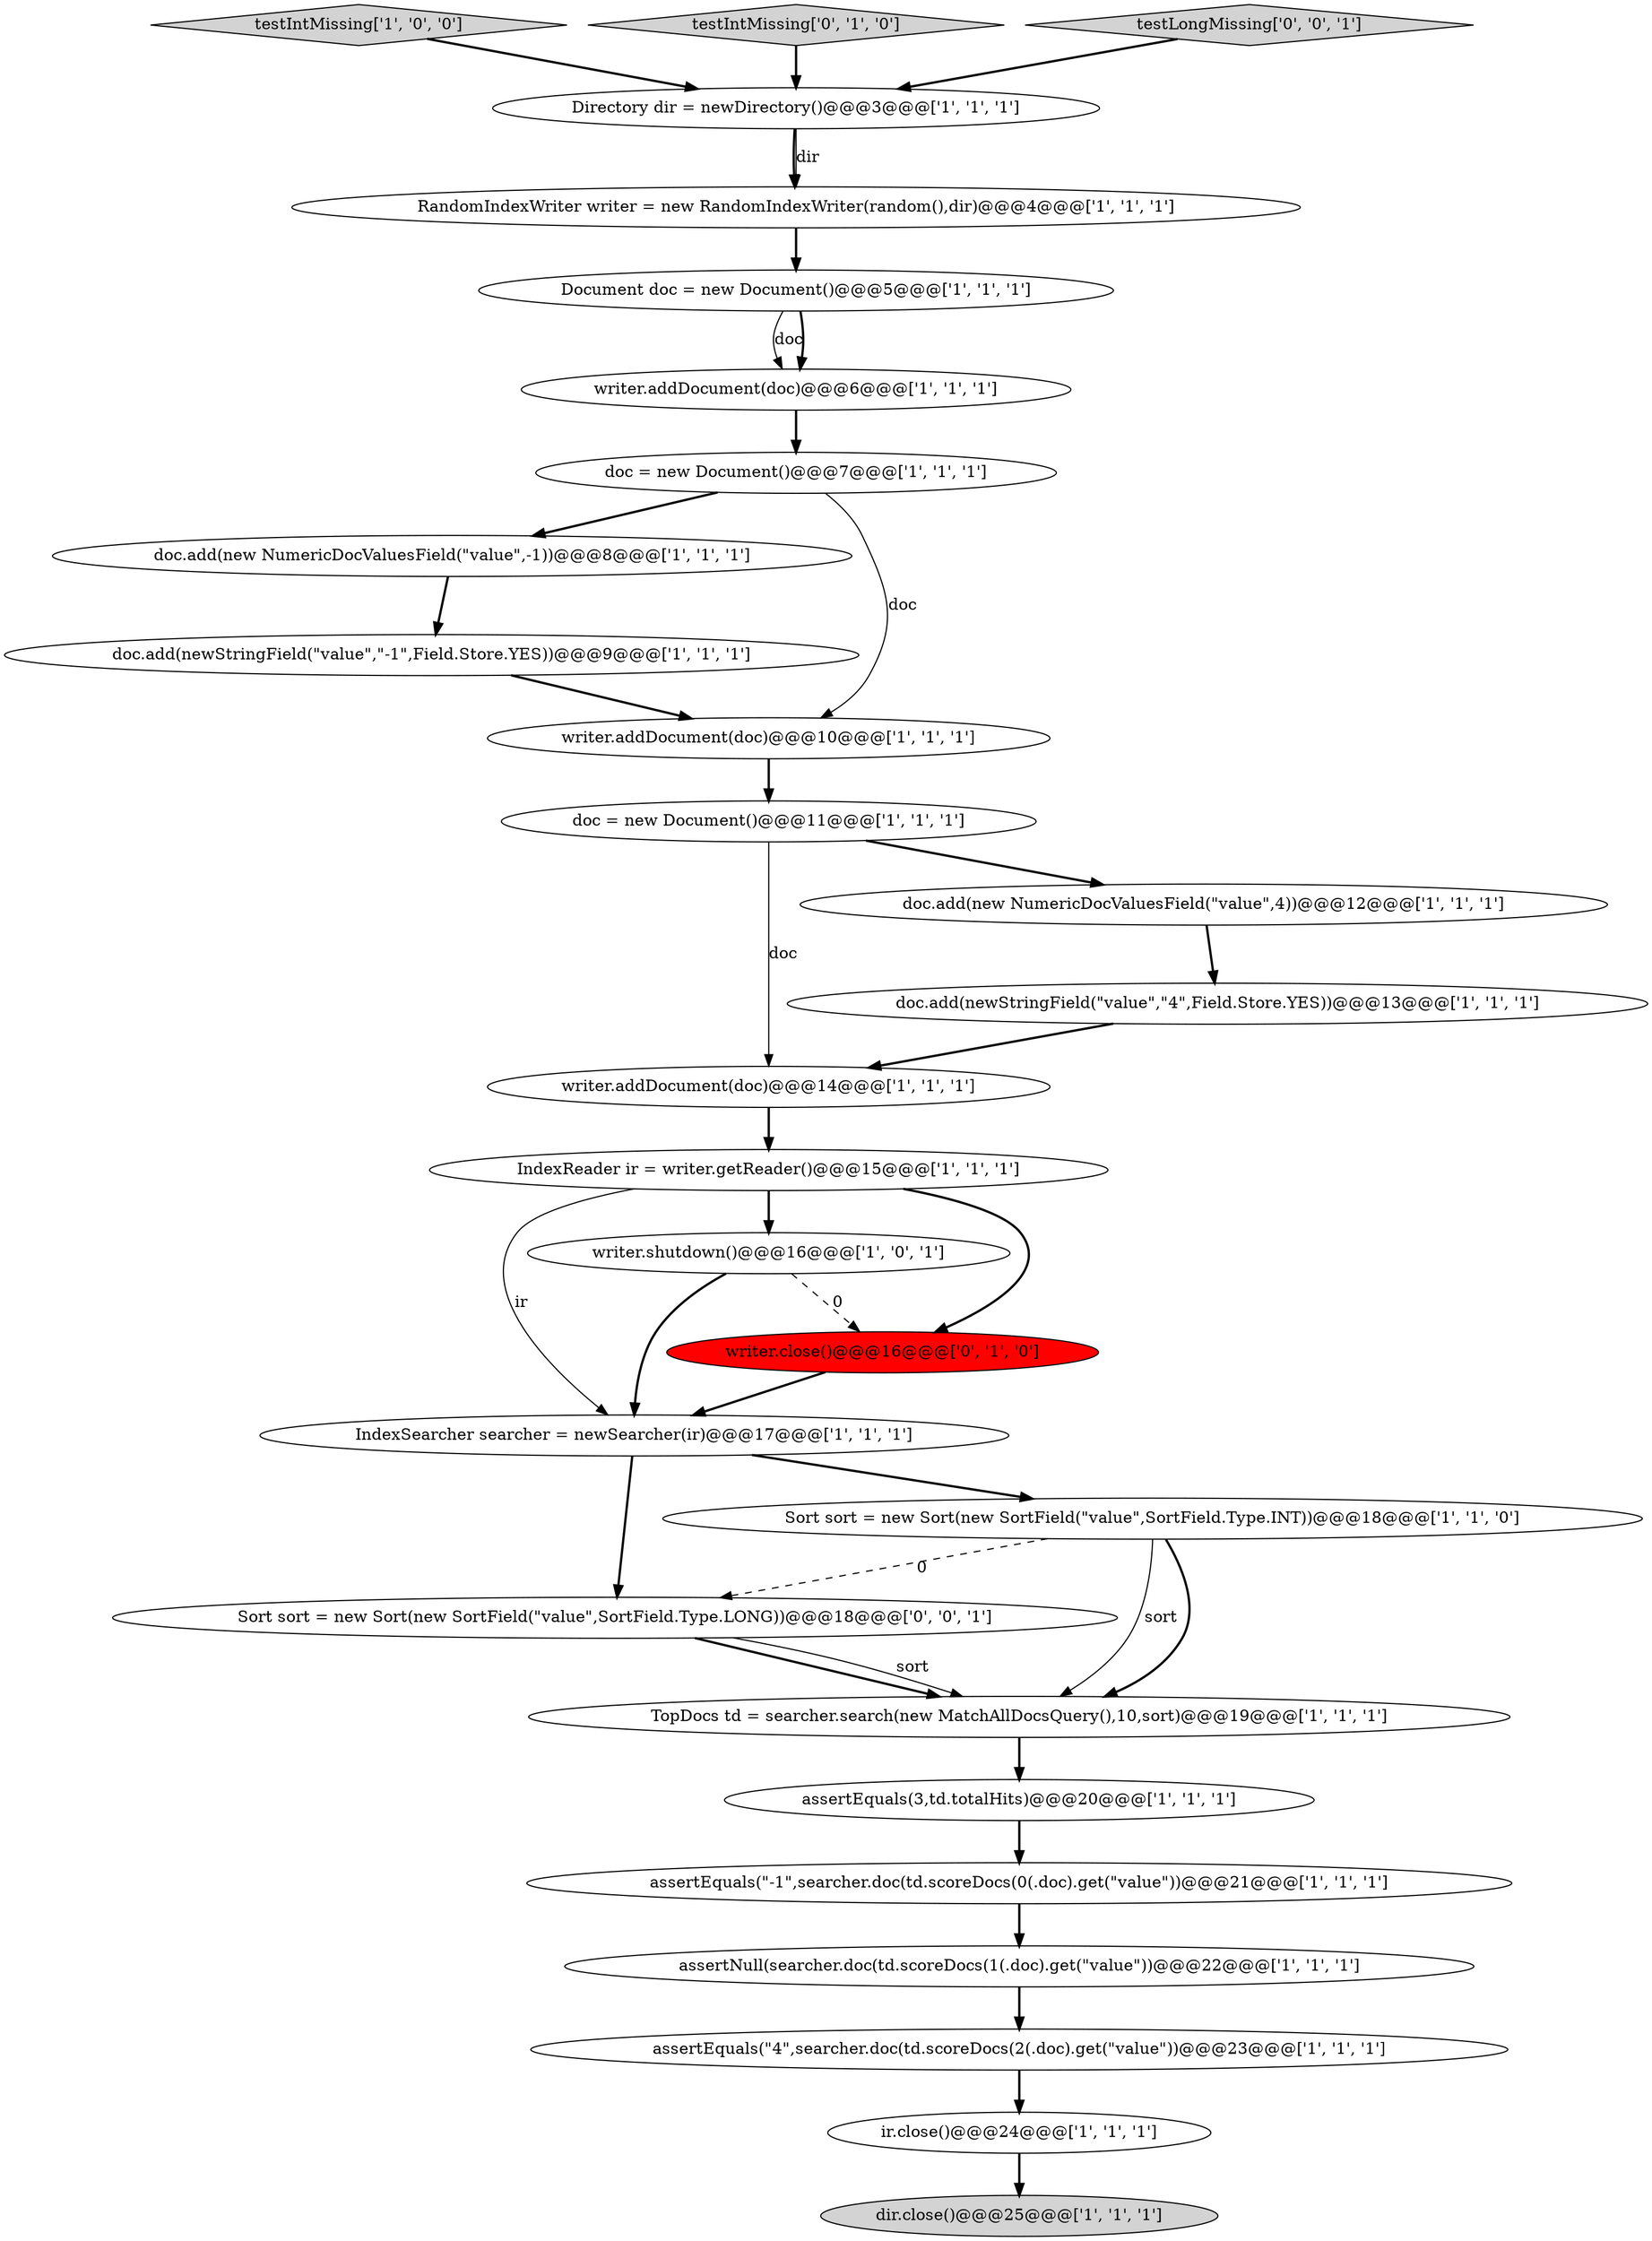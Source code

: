digraph {
8 [style = filled, label = "RandomIndexWriter writer = new RandomIndexWriter(random(),dir)@@@4@@@['1', '1', '1']", fillcolor = white, shape = ellipse image = "AAA0AAABBB1BBB"];
10 [style = filled, label = "doc.add(new NumericDocValuesField(\"value\",-1))@@@8@@@['1', '1', '1']", fillcolor = white, shape = ellipse image = "AAA0AAABBB1BBB"];
23 [style = filled, label = "Directory dir = newDirectory()@@@3@@@['1', '1', '1']", fillcolor = white, shape = ellipse image = "AAA0AAABBB1BBB"];
12 [style = filled, label = "writer.addDocument(doc)@@@14@@@['1', '1', '1']", fillcolor = white, shape = ellipse image = "AAA0AAABBB1BBB"];
11 [style = filled, label = "writer.addDocument(doc)@@@10@@@['1', '1', '1']", fillcolor = white, shape = ellipse image = "AAA0AAABBB1BBB"];
6 [style = filled, label = "ir.close()@@@24@@@['1', '1', '1']", fillcolor = white, shape = ellipse image = "AAA0AAABBB1BBB"];
4 [style = filled, label = "assertEquals(\"-1\",searcher.doc(td.scoreDocs(0(.doc).get(\"value\"))@@@21@@@['1', '1', '1']", fillcolor = white, shape = ellipse image = "AAA0AAABBB1BBB"];
16 [style = filled, label = "testIntMissing['1', '0', '0']", fillcolor = lightgray, shape = diamond image = "AAA0AAABBB1BBB"];
3 [style = filled, label = "doc = new Document()@@@11@@@['1', '1', '1']", fillcolor = white, shape = ellipse image = "AAA0AAABBB1BBB"];
2 [style = filled, label = "assertNull(searcher.doc(td.scoreDocs(1(.doc).get(\"value\"))@@@22@@@['1', '1', '1']", fillcolor = white, shape = ellipse image = "AAA0AAABBB1BBB"];
5 [style = filled, label = "writer.addDocument(doc)@@@6@@@['1', '1', '1']", fillcolor = white, shape = ellipse image = "AAA0AAABBB1BBB"];
7 [style = filled, label = "IndexReader ir = writer.getReader()@@@15@@@['1', '1', '1']", fillcolor = white, shape = ellipse image = "AAA0AAABBB1BBB"];
15 [style = filled, label = "dir.close()@@@25@@@['1', '1', '1']", fillcolor = lightgray, shape = ellipse image = "AAA0AAABBB1BBB"];
0 [style = filled, label = "IndexSearcher searcher = newSearcher(ir)@@@17@@@['1', '1', '1']", fillcolor = white, shape = ellipse image = "AAA0AAABBB1BBB"];
1 [style = filled, label = "assertEquals(3,td.totalHits)@@@20@@@['1', '1', '1']", fillcolor = white, shape = ellipse image = "AAA0AAABBB1BBB"];
9 [style = filled, label = "Document doc = new Document()@@@5@@@['1', '1', '1']", fillcolor = white, shape = ellipse image = "AAA0AAABBB1BBB"];
27 [style = filled, label = "Sort sort = new Sort(new SortField(\"value\",SortField.Type.LONG))@@@18@@@['0', '0', '1']", fillcolor = white, shape = ellipse image = "AAA0AAABBB3BBB"];
24 [style = filled, label = "testIntMissing['0', '1', '0']", fillcolor = lightgray, shape = diamond image = "AAA0AAABBB2BBB"];
22 [style = filled, label = "TopDocs td = searcher.search(new MatchAllDocsQuery(),10,sort)@@@19@@@['1', '1', '1']", fillcolor = white, shape = ellipse image = "AAA0AAABBB1BBB"];
21 [style = filled, label = "doc.add(newStringField(\"value\",\"-1\",Field.Store.YES))@@@9@@@['1', '1', '1']", fillcolor = white, shape = ellipse image = "AAA0AAABBB1BBB"];
17 [style = filled, label = "writer.shutdown()@@@16@@@['1', '0', '1']", fillcolor = white, shape = ellipse image = "AAA0AAABBB1BBB"];
26 [style = filled, label = "testLongMissing['0', '0', '1']", fillcolor = lightgray, shape = diamond image = "AAA0AAABBB3BBB"];
20 [style = filled, label = "assertEquals(\"4\",searcher.doc(td.scoreDocs(2(.doc).get(\"value\"))@@@23@@@['1', '1', '1']", fillcolor = white, shape = ellipse image = "AAA0AAABBB1BBB"];
14 [style = filled, label = "doc.add(new NumericDocValuesField(\"value\",4))@@@12@@@['1', '1', '1']", fillcolor = white, shape = ellipse image = "AAA0AAABBB1BBB"];
18 [style = filled, label = "doc = new Document()@@@7@@@['1', '1', '1']", fillcolor = white, shape = ellipse image = "AAA0AAABBB1BBB"];
25 [style = filled, label = "writer.close()@@@16@@@['0', '1', '0']", fillcolor = red, shape = ellipse image = "AAA1AAABBB2BBB"];
13 [style = filled, label = "doc.add(newStringField(\"value\",\"4\",Field.Store.YES))@@@13@@@['1', '1', '1']", fillcolor = white, shape = ellipse image = "AAA0AAABBB1BBB"];
19 [style = filled, label = "Sort sort = new Sort(new SortField(\"value\",SortField.Type.INT))@@@18@@@['1', '1', '0']", fillcolor = white, shape = ellipse image = "AAA0AAABBB1BBB"];
25->0 [style = bold, label=""];
3->12 [style = solid, label="doc"];
19->27 [style = dashed, label="0"];
1->4 [style = bold, label=""];
2->20 [style = bold, label=""];
7->17 [style = bold, label=""];
0->19 [style = bold, label=""];
0->27 [style = bold, label=""];
3->14 [style = bold, label=""];
5->18 [style = bold, label=""];
10->21 [style = bold, label=""];
4->2 [style = bold, label=""];
20->6 [style = bold, label=""];
16->23 [style = bold, label=""];
23->8 [style = bold, label=""];
27->22 [style = bold, label=""];
17->25 [style = dashed, label="0"];
12->7 [style = bold, label=""];
6->15 [style = bold, label=""];
9->5 [style = solid, label="doc"];
23->8 [style = solid, label="dir"];
19->22 [style = solid, label="sort"];
13->12 [style = bold, label=""];
17->0 [style = bold, label=""];
18->10 [style = bold, label=""];
21->11 [style = bold, label=""];
11->3 [style = bold, label=""];
18->11 [style = solid, label="doc"];
26->23 [style = bold, label=""];
7->0 [style = solid, label="ir"];
8->9 [style = bold, label=""];
9->5 [style = bold, label=""];
7->25 [style = bold, label=""];
22->1 [style = bold, label=""];
14->13 [style = bold, label=""];
19->22 [style = bold, label=""];
27->22 [style = solid, label="sort"];
24->23 [style = bold, label=""];
}
